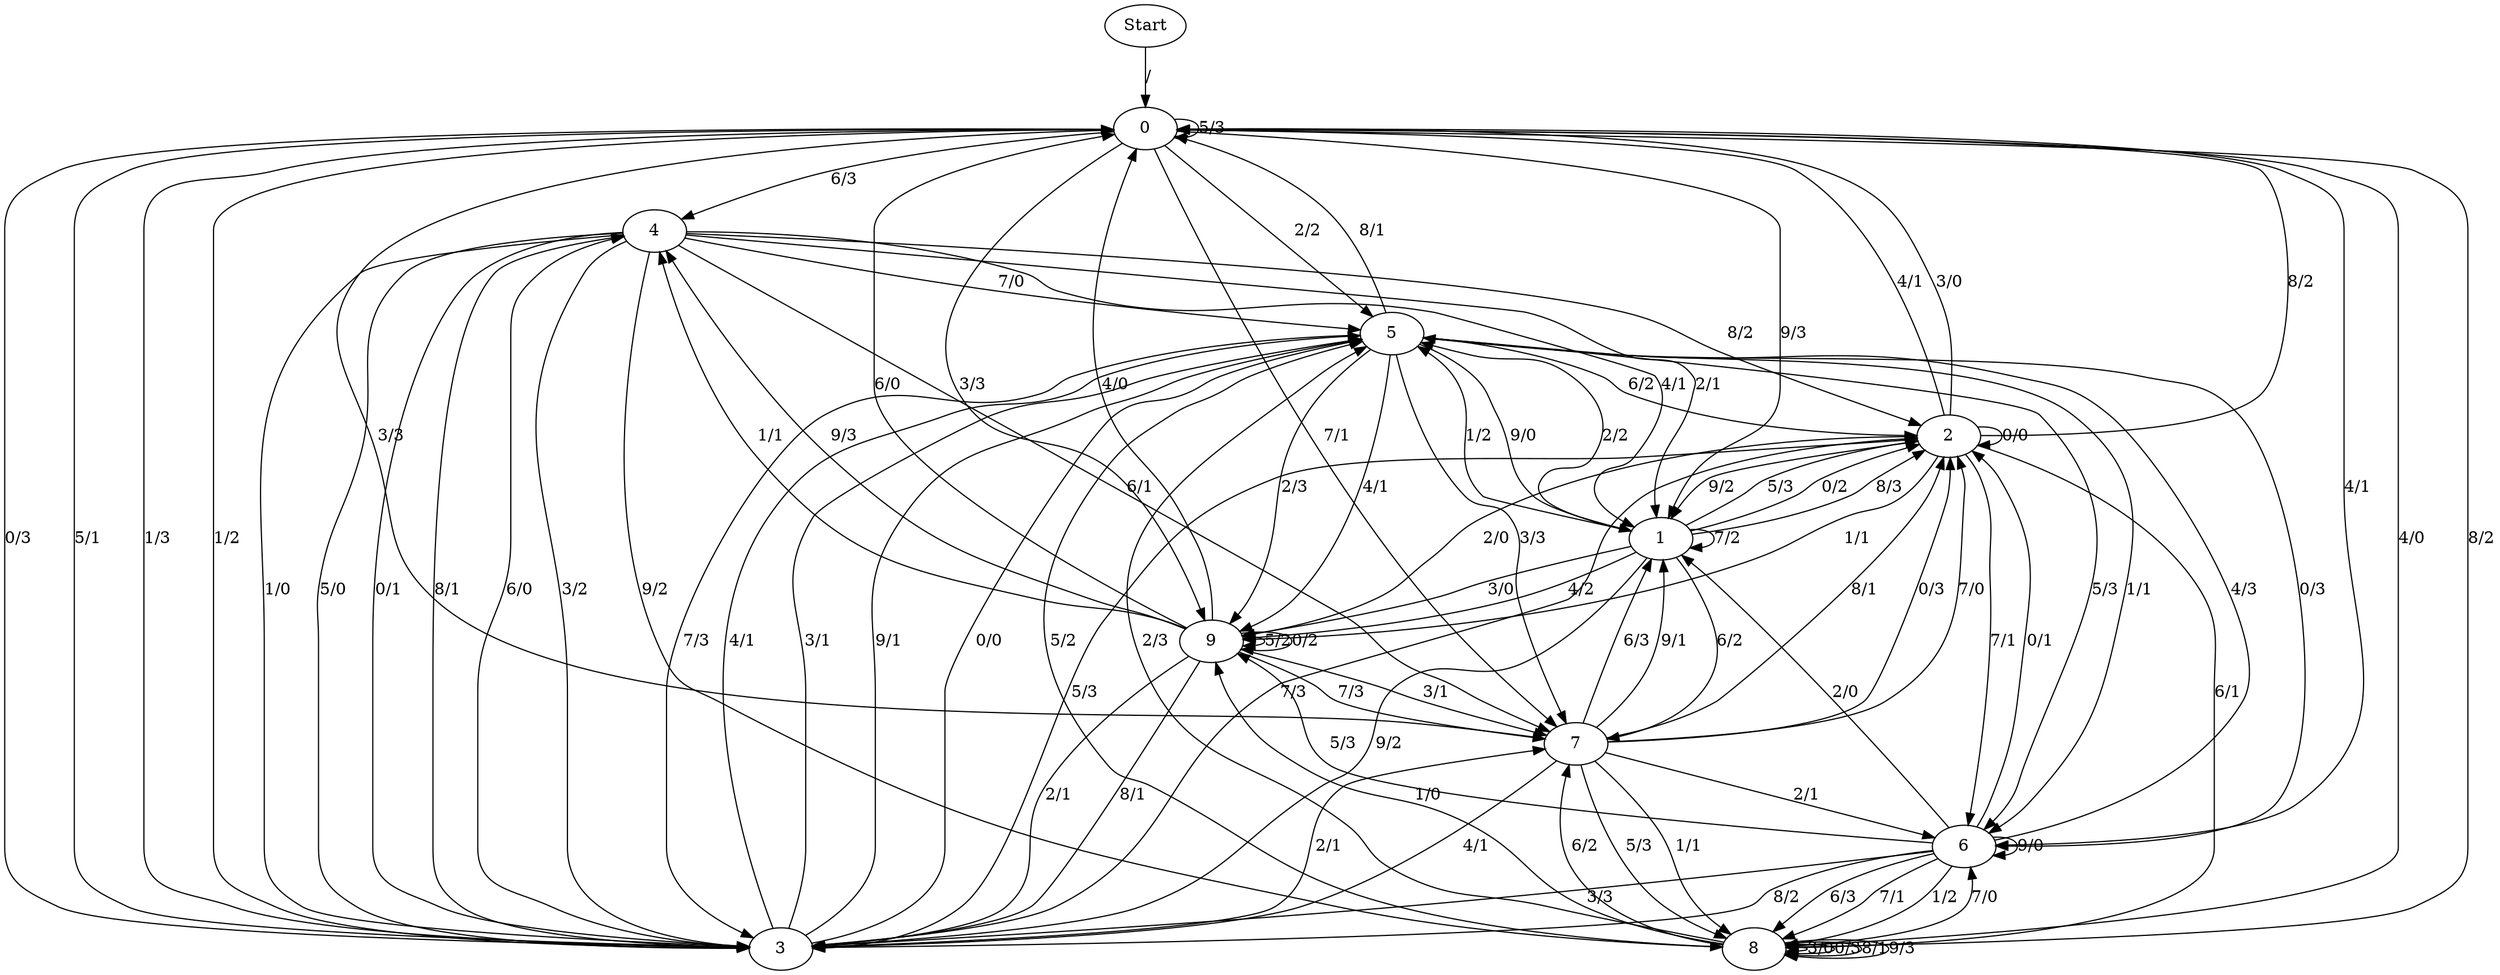 digraph {
	Start -> 0 [label="/"]
	0 -> 4 [label="6/3"]
	0 -> 9 [label="3/3"]
	0 -> 5 [label="2/2"]
	0 -> 3 [label="1/2"]
	0 -> 7 [label="7/1"]
	0 -> 8 [label="8/2"]
	0 -> 3 [label="0/3"]
	0 -> 6 [label="4/1"]
	0 -> 0 [label="5/3"]
	0 -> 1 [label="9/3"]
	1 -> 2 [label="5/3"]
	1 -> 1 [label="7/2"]
	1 -> 2 [label="0/2"]
	1 -> 5 [label="1/2"]
	1 -> 5 [label="2/2"]
	1 -> 9 [label="3/0"]
	1 -> 7 [label="6/2"]
	1 -> 3 [label="9/2"]
	1 -> 2 [label="8/3"]
	1 -> 9 [label="4/2"]
	9 -> 7 [label="3/1"]
	9 -> 9 [label="5/2"]
	9 -> 3 [label="2/1"]
	9 -> 9 [label="0/2"]
	9 -> 3 [label="8/1"]
	9 -> 0 [label="4/0"]
	9 -> 4 [label="9/3"]
	9 -> 7 [label="7/3"]
	9 -> 0 [label="6/0"]
	9 -> 4 [label="1/1"]
	3 -> 0 [label="5/1"]
	3 -> 0 [label="1/3"]
	3 -> 5 [label="4/1"]
	3 -> 5 [label="3/1"]
	3 -> 4 [label="8/1"]
	3 -> 5 [label="9/1"]
	3 -> 2 [label="7/3"]
	3 -> 7 [label="2/1"]
	3 -> 5 [label="0/0"]
	3 -> 4 [label="6/0"]
	4 -> 8 [label="9/2"]
	4 -> 2 [label="8/2"]
	4 -> 1 [label="4/1"]
	4 -> 3 [label="3/2"]
	4 -> 3 [label="1/0"]
	4 -> 3 [label="5/0"]
	4 -> 1 [label="2/1"]
	4 -> 7 [label="6/1"]
	4 -> 5 [label="7/0"]
	4 -> 3 [label="0/1"]
	7 -> 2 [label="8/1"]
	7 -> 2 [label="0/3"]
	7 -> 3 [label="4/1"]
	7 -> 6 [label="2/1"]
	7 -> 1 [label="6/3"]
	7 -> 0 [label="3/3"]
	7 -> 8 [label="5/3"]
	7 -> 2 [label="7/0"]
	7 -> 1 [label="9/1"]
	7 -> 8 [label="1/1"]
	8 -> 8 [label="3/0"]
	8 -> 7 [label="6/2"]
	8 -> 5 [label="5/2"]
	8 -> 0 [label="4/0"]
	8 -> 8 [label="0/3"]
	8 -> 6 [label="7/0"]
	8 -> 8 [label="8/1"]
	8 -> 5 [label="2/3"]
	8 -> 9 [label="1/0"]
	8 -> 8 [label="9/3"]
	5 -> 7 [label="3/3"]
	5 -> 9 [label="4/1"]
	5 -> 6 [label="0/3"]
	5 -> 6 [label="5/3"]
	5 -> 3 [label="7/3"]
	5 -> 9 [label="2/3"]
	5 -> 1 [label="9/0"]
	5 -> 2 [label="6/2"]
	5 -> 6 [label="1/1"]
	5 -> 0 [label="8/1"]
	2 -> 0 [label="8/2"]
	2 -> 1 [label="9/2"]
	2 -> 2 [label="0/0"]
	2 -> 9 [label="2/0"]
	2 -> 0 [label="4/1"]
	2 -> 8 [label="6/1"]
	2 -> 6 [label="7/1"]
	2 -> 9 [label="1/1"]
	2 -> 0 [label="3/0"]
	2 -> 3 [label="5/3"]
	6 -> 1 [label="2/0"]
	6 -> 5 [label="4/3"]
	6 -> 8 [label="6/3"]
	6 -> 3 [label="8/2"]
	6 -> 6 [label="9/0"]
	6 -> 9 [label="5/3"]
	6 -> 8 [label="1/2"]
	6 -> 8 [label="7/1"]
	6 -> 2 [label="0/1"]
	6 -> 3 [label="3/3"]
}